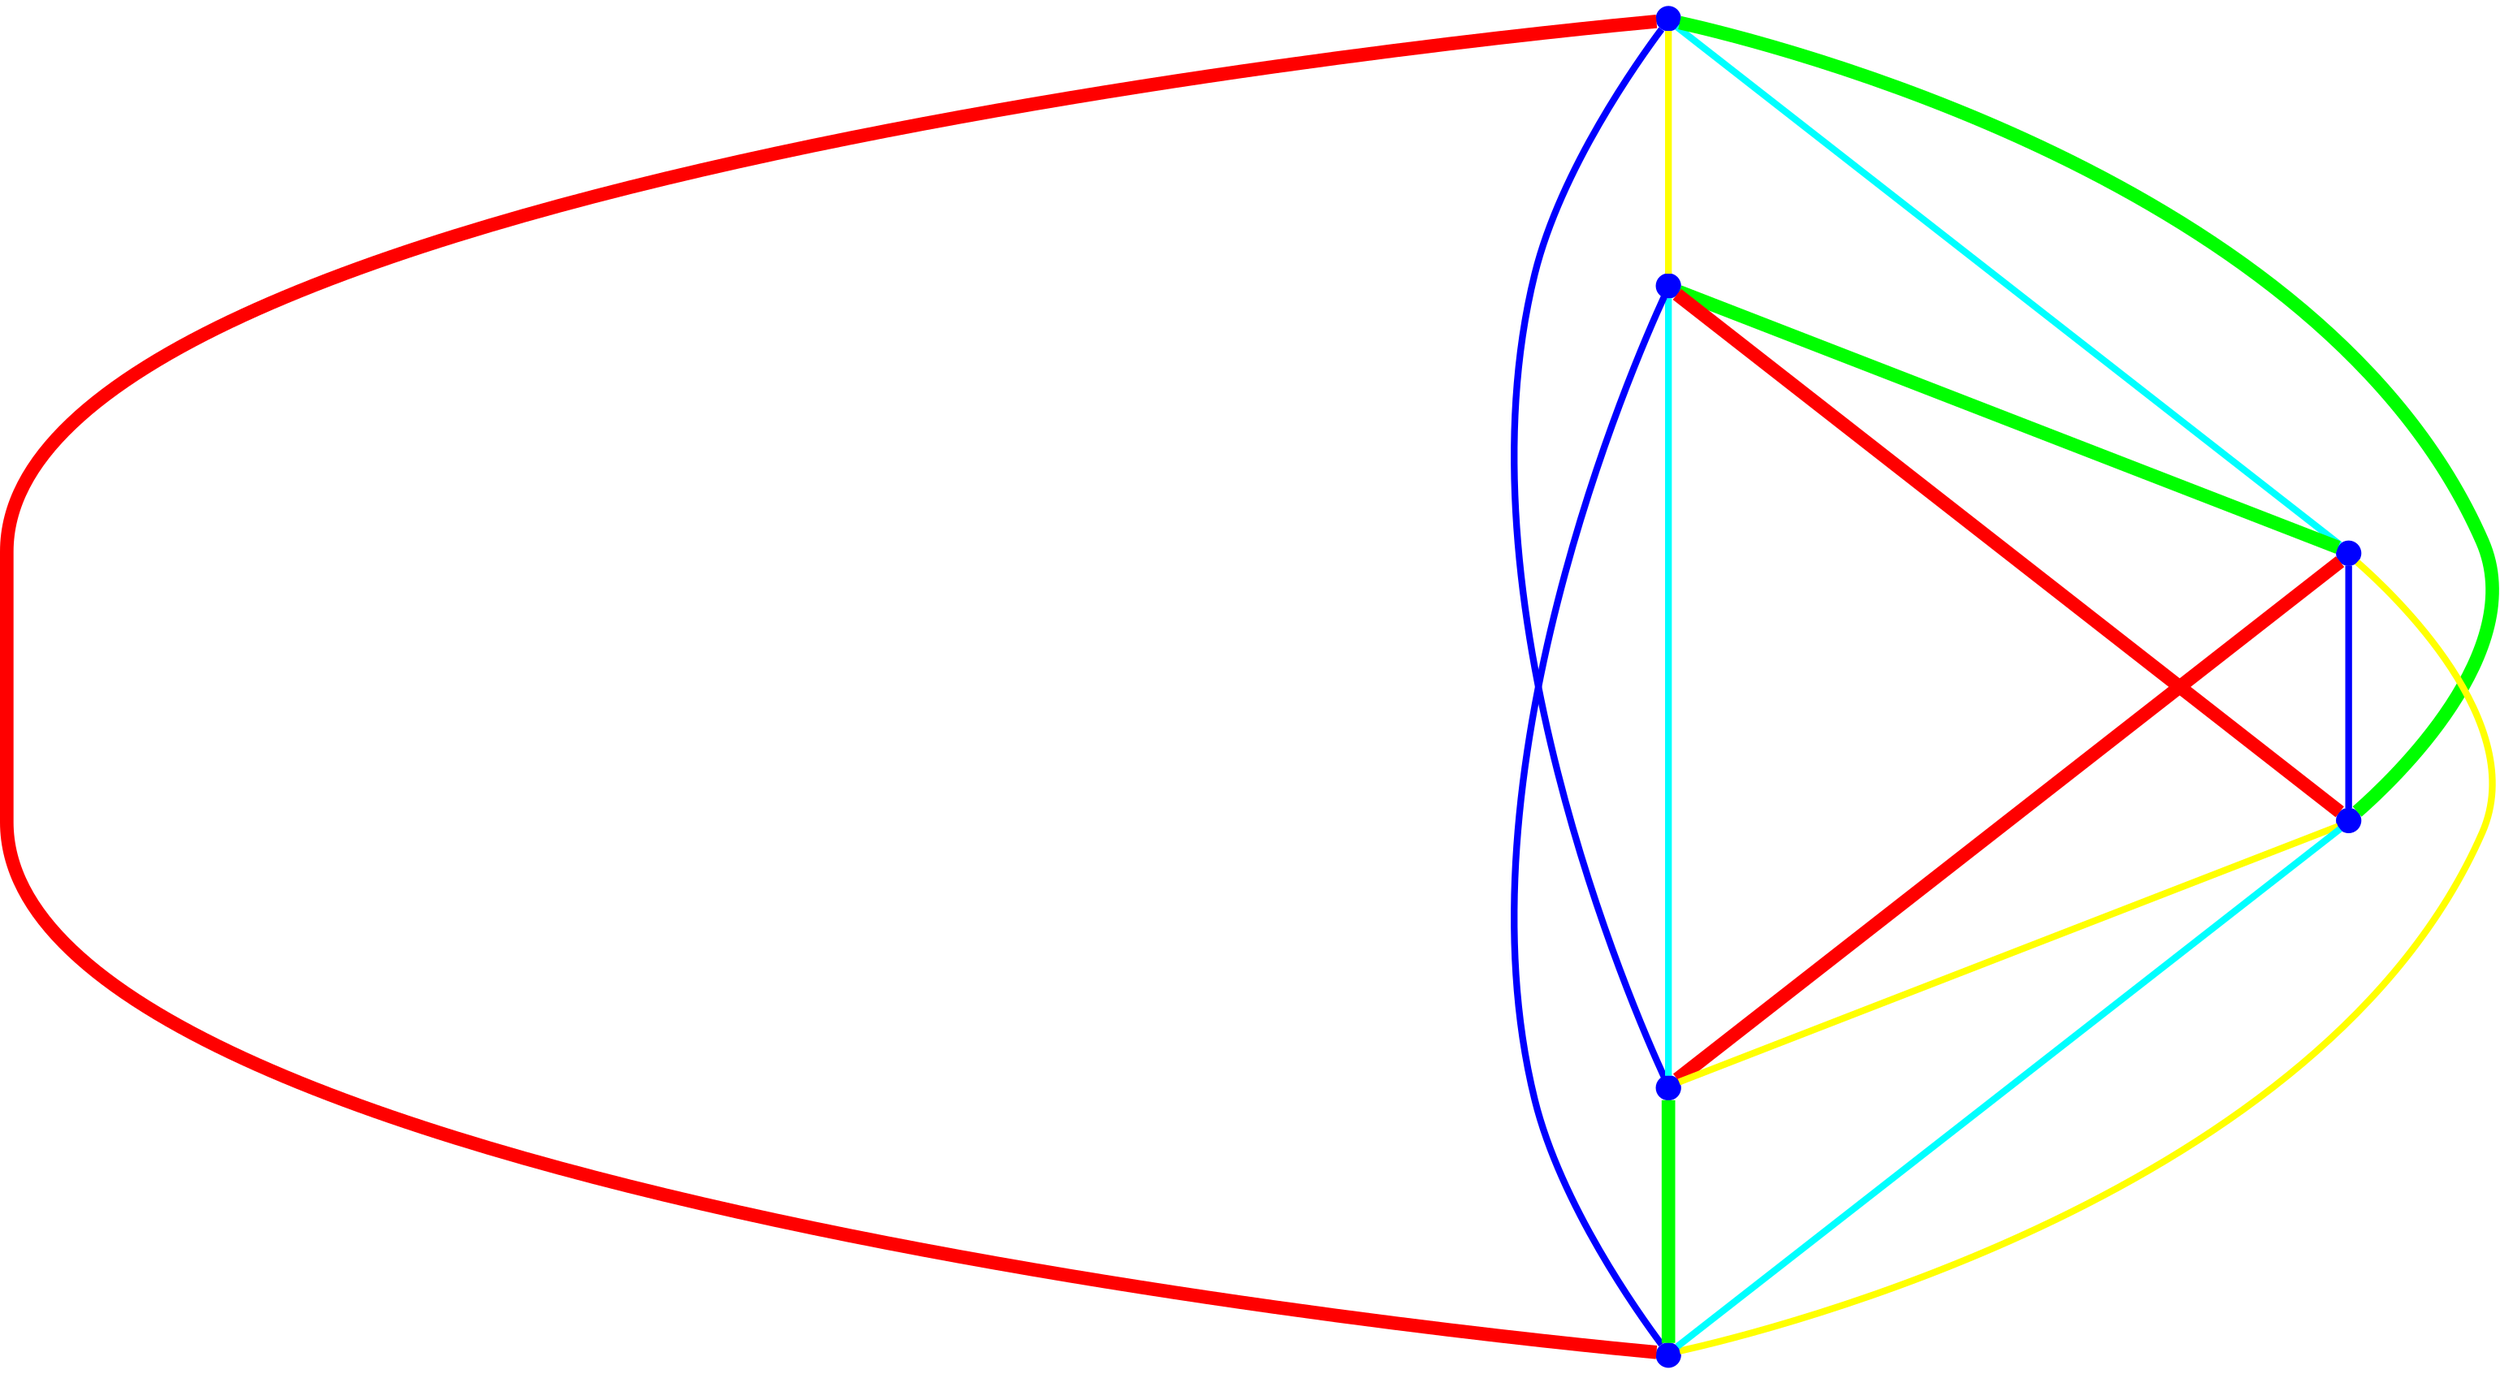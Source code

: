 graph {
ranksep=2
nodesep=2
node [label="" shape=circle style=filled fixedsize=true color=blue fillcolor=blue width=0.2];
"1" -- "2" [style="solid",penwidth="4",color="yellow"];
"1" -- "3" [style="solid",penwidth="4",color="cyan"];
"1" -- "4" [style="solid",penwidth="8",color="green"];
"1" -- "5" [style="solid",penwidth="4",color="blue"];
"1" -- "6" [style="solid",penwidth="8",color="red"];
"2" -- "3" [style="solid",penwidth="8",color="green"];
"2" -- "4" [style="solid",penwidth="8",color="red"];
"2" -- "5" [style="solid",penwidth="4",color="cyan"];
"2" -- "6" [style="solid",penwidth="4",color="blue"];
"3" -- "4" [style="solid",penwidth="4",color="blue"];
"3" -- "5" [style="solid",penwidth="8",color="red"];
"3" -- "6" [style="solid",penwidth="4",color="yellow"];
"4" -- "5" [style="solid",penwidth="4",color="yellow"];
"4" -- "6" [style="solid",penwidth="4",color="cyan"];
"5" -- "6" [style="solid",penwidth="8",color="green"];
}
